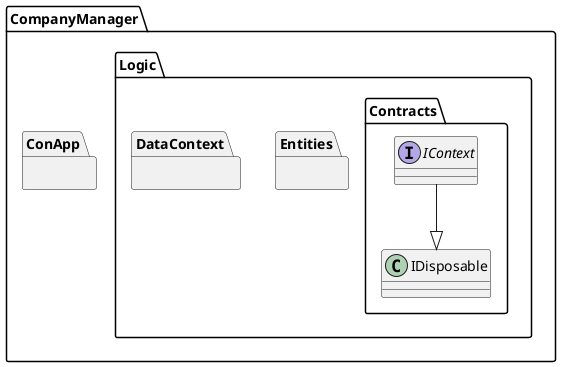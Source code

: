@startuml
package CompanyManager.Logic.Contracts {
        interface IContext {
        }

        IContext --|> IDisposable
}

package CompanyManager.Logic.Entities {
}

package CompanyManager.Logic.DataContext {
}

package CompanyManager.ConApp {
}
@enduml
